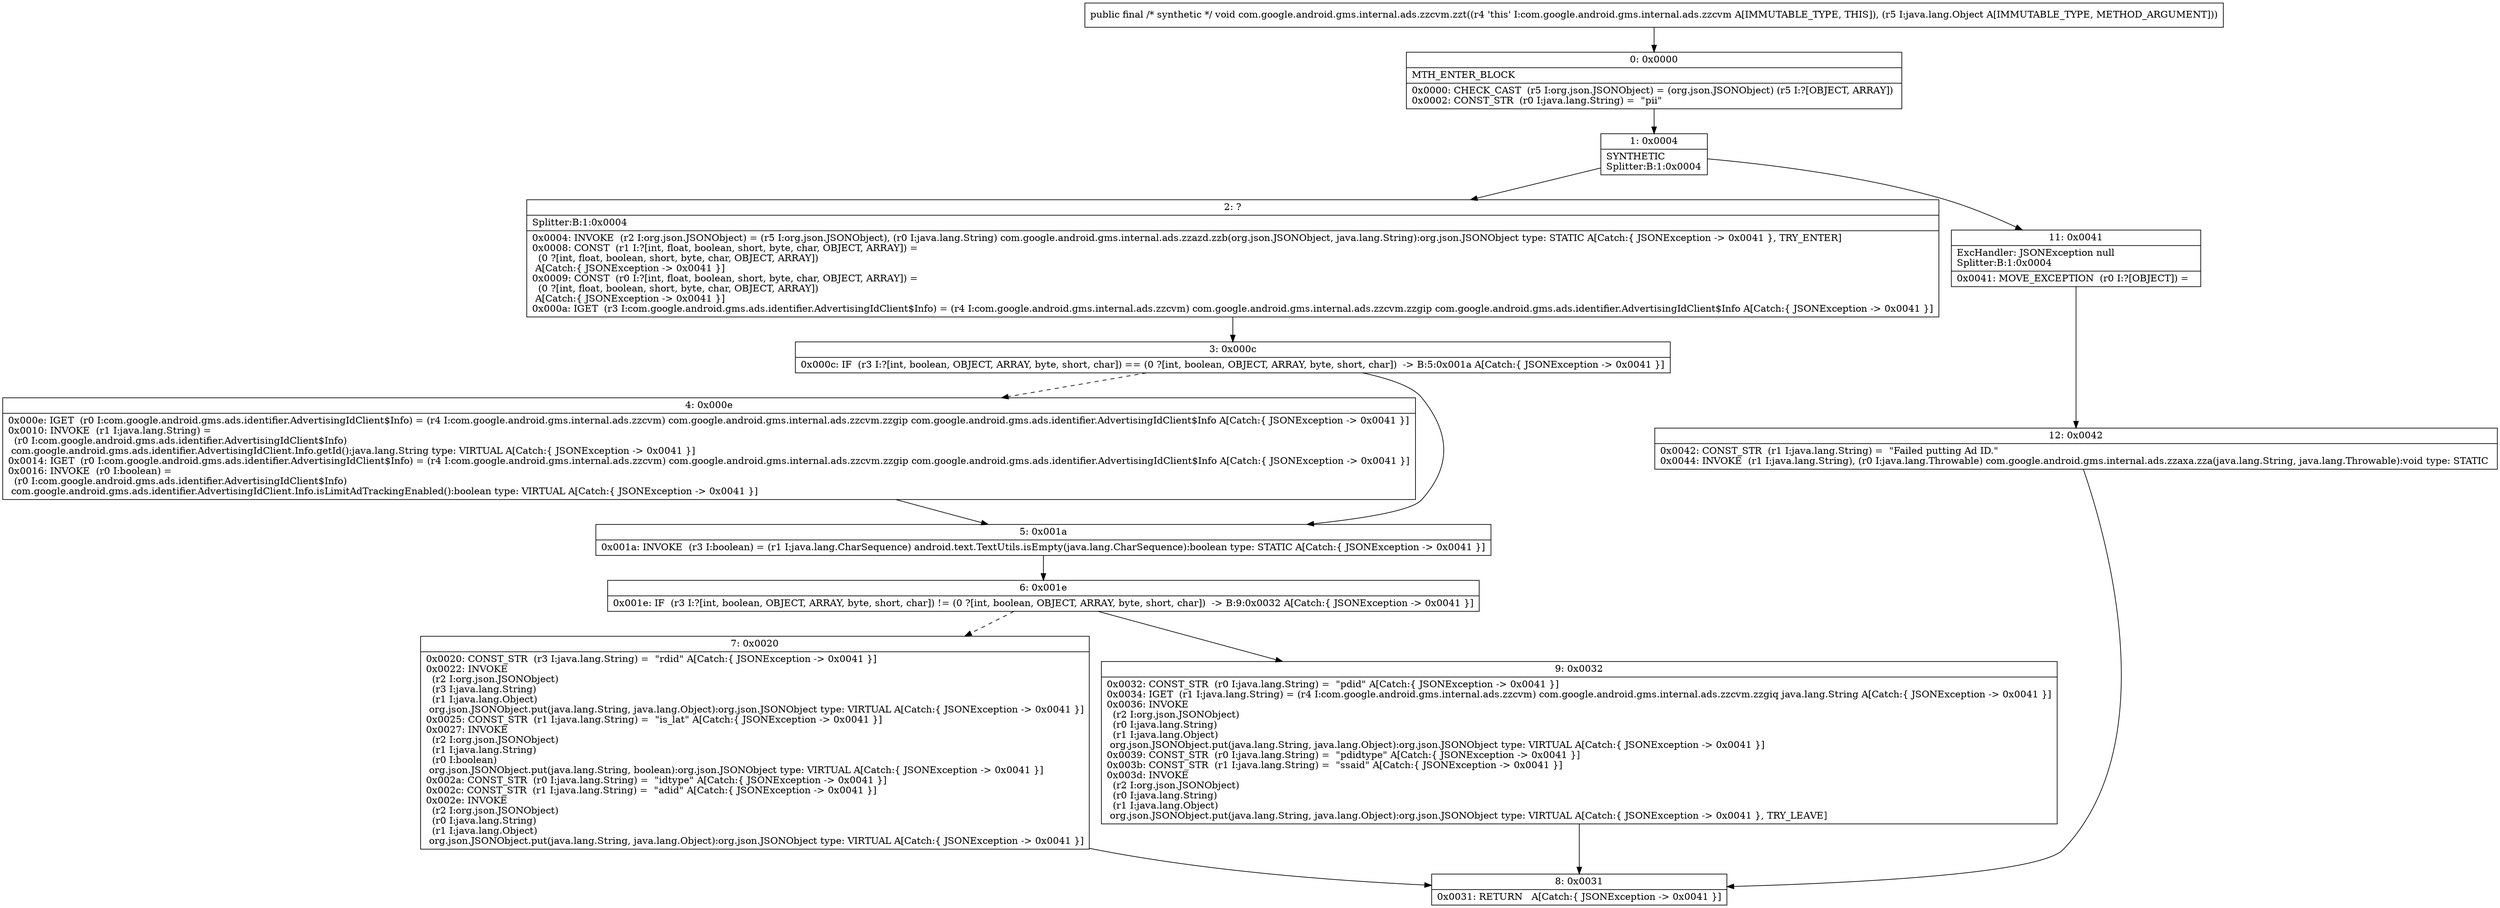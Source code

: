 digraph "CFG forcom.google.android.gms.internal.ads.zzcvm.zzt(Ljava\/lang\/Object;)V" {
Node_0 [shape=record,label="{0\:\ 0x0000|MTH_ENTER_BLOCK\l|0x0000: CHECK_CAST  (r5 I:org.json.JSONObject) = (org.json.JSONObject) (r5 I:?[OBJECT, ARRAY]) \l0x0002: CONST_STR  (r0 I:java.lang.String) =  \"pii\" \l}"];
Node_1 [shape=record,label="{1\:\ 0x0004|SYNTHETIC\lSplitter:B:1:0x0004\l}"];
Node_2 [shape=record,label="{2\:\ ?|Splitter:B:1:0x0004\l|0x0004: INVOKE  (r2 I:org.json.JSONObject) = (r5 I:org.json.JSONObject), (r0 I:java.lang.String) com.google.android.gms.internal.ads.zzazd.zzb(org.json.JSONObject, java.lang.String):org.json.JSONObject type: STATIC A[Catch:\{ JSONException \-\> 0x0041 \}, TRY_ENTER]\l0x0008: CONST  (r1 I:?[int, float, boolean, short, byte, char, OBJECT, ARRAY]) = \l  (0 ?[int, float, boolean, short, byte, char, OBJECT, ARRAY])\l A[Catch:\{ JSONException \-\> 0x0041 \}]\l0x0009: CONST  (r0 I:?[int, float, boolean, short, byte, char, OBJECT, ARRAY]) = \l  (0 ?[int, float, boolean, short, byte, char, OBJECT, ARRAY])\l A[Catch:\{ JSONException \-\> 0x0041 \}]\l0x000a: IGET  (r3 I:com.google.android.gms.ads.identifier.AdvertisingIdClient$Info) = (r4 I:com.google.android.gms.internal.ads.zzcvm) com.google.android.gms.internal.ads.zzcvm.zzgip com.google.android.gms.ads.identifier.AdvertisingIdClient$Info A[Catch:\{ JSONException \-\> 0x0041 \}]\l}"];
Node_3 [shape=record,label="{3\:\ 0x000c|0x000c: IF  (r3 I:?[int, boolean, OBJECT, ARRAY, byte, short, char]) == (0 ?[int, boolean, OBJECT, ARRAY, byte, short, char])  \-\> B:5:0x001a A[Catch:\{ JSONException \-\> 0x0041 \}]\l}"];
Node_4 [shape=record,label="{4\:\ 0x000e|0x000e: IGET  (r0 I:com.google.android.gms.ads.identifier.AdvertisingIdClient$Info) = (r4 I:com.google.android.gms.internal.ads.zzcvm) com.google.android.gms.internal.ads.zzcvm.zzgip com.google.android.gms.ads.identifier.AdvertisingIdClient$Info A[Catch:\{ JSONException \-\> 0x0041 \}]\l0x0010: INVOKE  (r1 I:java.lang.String) = \l  (r0 I:com.google.android.gms.ads.identifier.AdvertisingIdClient$Info)\l com.google.android.gms.ads.identifier.AdvertisingIdClient.Info.getId():java.lang.String type: VIRTUAL A[Catch:\{ JSONException \-\> 0x0041 \}]\l0x0014: IGET  (r0 I:com.google.android.gms.ads.identifier.AdvertisingIdClient$Info) = (r4 I:com.google.android.gms.internal.ads.zzcvm) com.google.android.gms.internal.ads.zzcvm.zzgip com.google.android.gms.ads.identifier.AdvertisingIdClient$Info A[Catch:\{ JSONException \-\> 0x0041 \}]\l0x0016: INVOKE  (r0 I:boolean) = \l  (r0 I:com.google.android.gms.ads.identifier.AdvertisingIdClient$Info)\l com.google.android.gms.ads.identifier.AdvertisingIdClient.Info.isLimitAdTrackingEnabled():boolean type: VIRTUAL A[Catch:\{ JSONException \-\> 0x0041 \}]\l}"];
Node_5 [shape=record,label="{5\:\ 0x001a|0x001a: INVOKE  (r3 I:boolean) = (r1 I:java.lang.CharSequence) android.text.TextUtils.isEmpty(java.lang.CharSequence):boolean type: STATIC A[Catch:\{ JSONException \-\> 0x0041 \}]\l}"];
Node_6 [shape=record,label="{6\:\ 0x001e|0x001e: IF  (r3 I:?[int, boolean, OBJECT, ARRAY, byte, short, char]) != (0 ?[int, boolean, OBJECT, ARRAY, byte, short, char])  \-\> B:9:0x0032 A[Catch:\{ JSONException \-\> 0x0041 \}]\l}"];
Node_7 [shape=record,label="{7\:\ 0x0020|0x0020: CONST_STR  (r3 I:java.lang.String) =  \"rdid\" A[Catch:\{ JSONException \-\> 0x0041 \}]\l0x0022: INVOKE  \l  (r2 I:org.json.JSONObject)\l  (r3 I:java.lang.String)\l  (r1 I:java.lang.Object)\l org.json.JSONObject.put(java.lang.String, java.lang.Object):org.json.JSONObject type: VIRTUAL A[Catch:\{ JSONException \-\> 0x0041 \}]\l0x0025: CONST_STR  (r1 I:java.lang.String) =  \"is_lat\" A[Catch:\{ JSONException \-\> 0x0041 \}]\l0x0027: INVOKE  \l  (r2 I:org.json.JSONObject)\l  (r1 I:java.lang.String)\l  (r0 I:boolean)\l org.json.JSONObject.put(java.lang.String, boolean):org.json.JSONObject type: VIRTUAL A[Catch:\{ JSONException \-\> 0x0041 \}]\l0x002a: CONST_STR  (r0 I:java.lang.String) =  \"idtype\" A[Catch:\{ JSONException \-\> 0x0041 \}]\l0x002c: CONST_STR  (r1 I:java.lang.String) =  \"adid\" A[Catch:\{ JSONException \-\> 0x0041 \}]\l0x002e: INVOKE  \l  (r2 I:org.json.JSONObject)\l  (r0 I:java.lang.String)\l  (r1 I:java.lang.Object)\l org.json.JSONObject.put(java.lang.String, java.lang.Object):org.json.JSONObject type: VIRTUAL A[Catch:\{ JSONException \-\> 0x0041 \}]\l}"];
Node_8 [shape=record,label="{8\:\ 0x0031|0x0031: RETURN   A[Catch:\{ JSONException \-\> 0x0041 \}]\l}"];
Node_9 [shape=record,label="{9\:\ 0x0032|0x0032: CONST_STR  (r0 I:java.lang.String) =  \"pdid\" A[Catch:\{ JSONException \-\> 0x0041 \}]\l0x0034: IGET  (r1 I:java.lang.String) = (r4 I:com.google.android.gms.internal.ads.zzcvm) com.google.android.gms.internal.ads.zzcvm.zzgiq java.lang.String A[Catch:\{ JSONException \-\> 0x0041 \}]\l0x0036: INVOKE  \l  (r2 I:org.json.JSONObject)\l  (r0 I:java.lang.String)\l  (r1 I:java.lang.Object)\l org.json.JSONObject.put(java.lang.String, java.lang.Object):org.json.JSONObject type: VIRTUAL A[Catch:\{ JSONException \-\> 0x0041 \}]\l0x0039: CONST_STR  (r0 I:java.lang.String) =  \"pdidtype\" A[Catch:\{ JSONException \-\> 0x0041 \}]\l0x003b: CONST_STR  (r1 I:java.lang.String) =  \"ssaid\" A[Catch:\{ JSONException \-\> 0x0041 \}]\l0x003d: INVOKE  \l  (r2 I:org.json.JSONObject)\l  (r0 I:java.lang.String)\l  (r1 I:java.lang.Object)\l org.json.JSONObject.put(java.lang.String, java.lang.Object):org.json.JSONObject type: VIRTUAL A[Catch:\{ JSONException \-\> 0x0041 \}, TRY_LEAVE]\l}"];
Node_11 [shape=record,label="{11\:\ 0x0041|ExcHandler: JSONException null\lSplitter:B:1:0x0004\l|0x0041: MOVE_EXCEPTION  (r0 I:?[OBJECT]) =  \l}"];
Node_12 [shape=record,label="{12\:\ 0x0042|0x0042: CONST_STR  (r1 I:java.lang.String) =  \"Failed putting Ad ID.\" \l0x0044: INVOKE  (r1 I:java.lang.String), (r0 I:java.lang.Throwable) com.google.android.gms.internal.ads.zzaxa.zza(java.lang.String, java.lang.Throwable):void type: STATIC \l}"];
MethodNode[shape=record,label="{public final \/* synthetic *\/ void com.google.android.gms.internal.ads.zzcvm.zzt((r4 'this' I:com.google.android.gms.internal.ads.zzcvm A[IMMUTABLE_TYPE, THIS]), (r5 I:java.lang.Object A[IMMUTABLE_TYPE, METHOD_ARGUMENT])) }"];
MethodNode -> Node_0;
Node_0 -> Node_1;
Node_1 -> Node_2;
Node_1 -> Node_11;
Node_2 -> Node_3;
Node_3 -> Node_4[style=dashed];
Node_3 -> Node_5;
Node_4 -> Node_5;
Node_5 -> Node_6;
Node_6 -> Node_7[style=dashed];
Node_6 -> Node_9;
Node_7 -> Node_8;
Node_9 -> Node_8;
Node_11 -> Node_12;
Node_12 -> Node_8;
}

